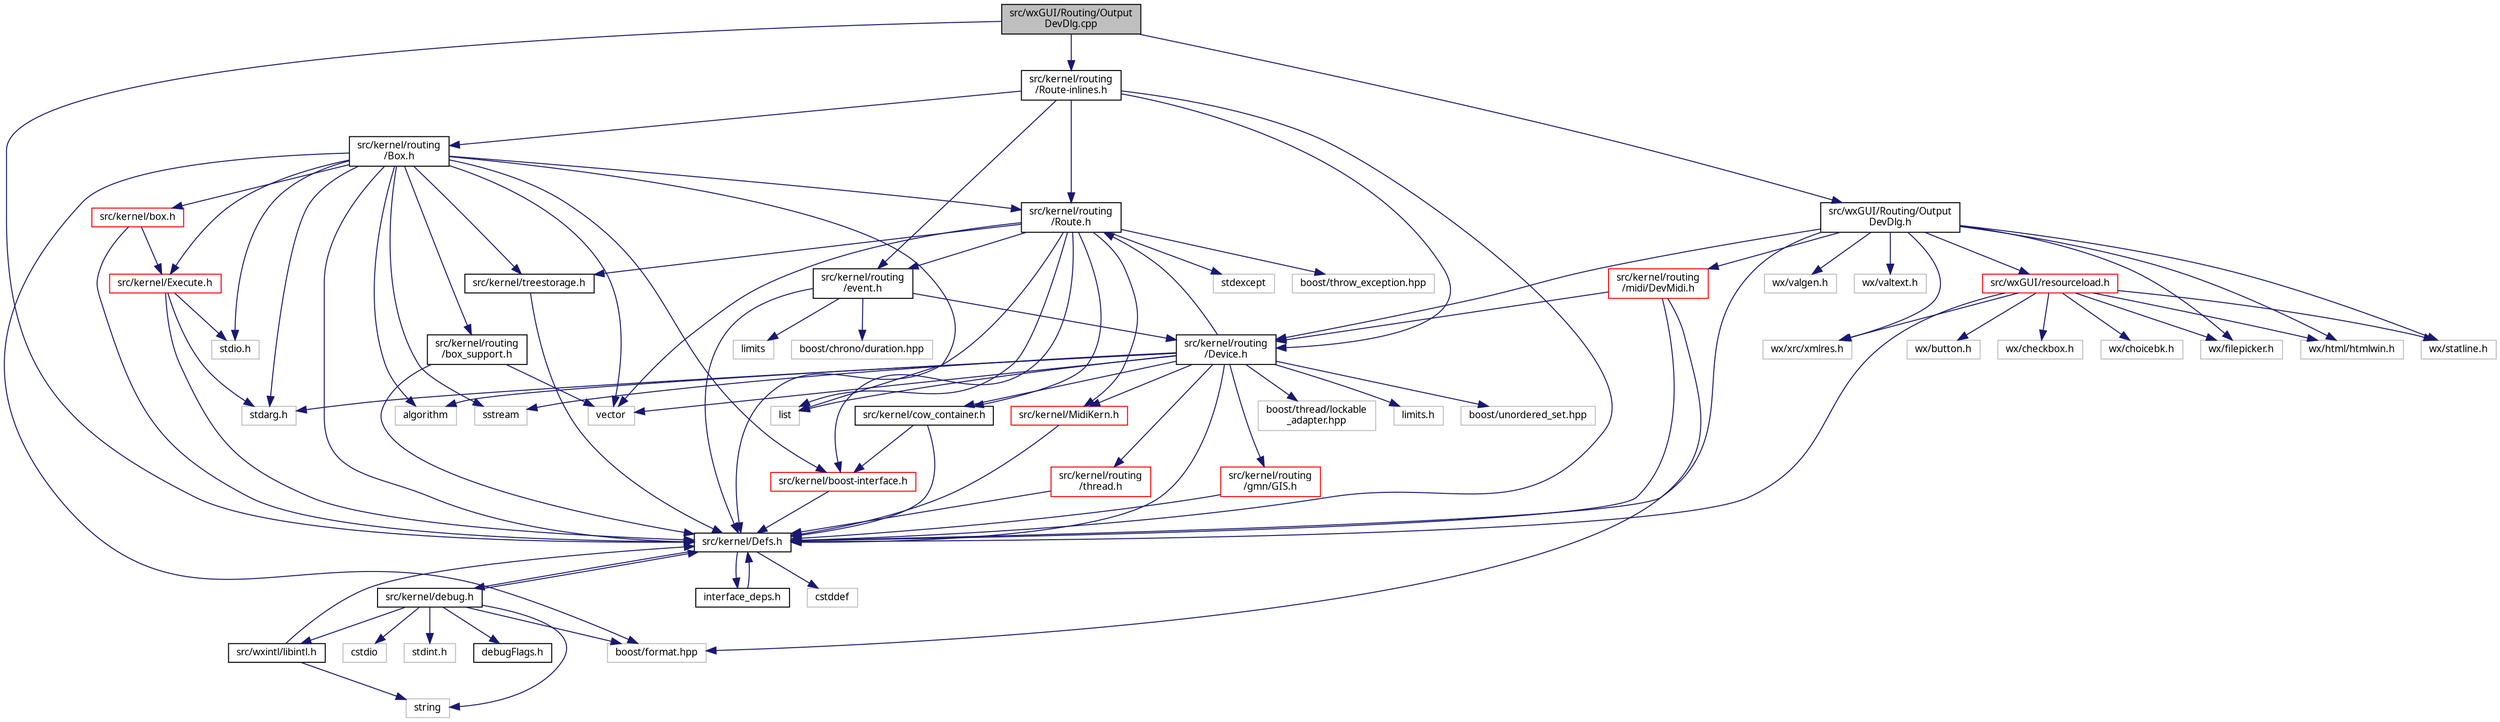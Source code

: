 digraph "src/wxGUI/Routing/OutputDevDlg.cpp"
{
  edge [fontname="Sans",fontsize="10",labelfontname="Sans",labelfontsize="10"];
  node [fontname="Sans",fontsize="10",shape=record];
  Node0 [label="src/wxGUI/Routing/Output\lDevDlg.cpp",height=0.2,width=0.4,color="black", fillcolor="grey75", style="filled", fontcolor="black"];
  Node0 -> Node1 [color="midnightblue",fontsize="10",style="solid",fontname="Sans"];
  Node1 [label="src/kernel/Defs.h",height=0.2,width=0.4,color="black", fillcolor="white", style="filled",URL="$d1/d73/Defs_8h.html",tooltip="Common definitions. "];
  Node1 -> Node2 [color="midnightblue",fontsize="10",style="solid",fontname="Sans"];
  Node2 [label="interface_deps.h",height=0.2,width=0.4,color="black", fillcolor="white", style="filled",URL="$de/ddd/interface__deps_8h.html"];
  Node2 -> Node1 [color="midnightblue",fontsize="10",style="solid",fontname="Sans"];
  Node1 -> Node3 [color="midnightblue",fontsize="10",style="solid",fontname="Sans"];
  Node3 [label="cstddef",height=0.2,width=0.4,color="grey75", fillcolor="white", style="filled"];
  Node1 -> Node4 [color="midnightblue",fontsize="10",style="solid",fontname="Sans"];
  Node4 [label="src/kernel/debug.h",height=0.2,width=0.4,color="black", fillcolor="white", style="filled",URL="$db/d16/debug_8h.html"];
  Node4 -> Node1 [color="midnightblue",fontsize="10",style="solid",fontname="Sans"];
  Node4 -> Node5 [color="midnightblue",fontsize="10",style="solid",fontname="Sans"];
  Node5 [label="src/wxintl/libintl.h",height=0.2,width=0.4,color="black", fillcolor="white", style="filled",URL="$d4/d64/libintl_8h.html"];
  Node5 -> Node1 [color="midnightblue",fontsize="10",style="solid",fontname="Sans"];
  Node5 -> Node6 [color="midnightblue",fontsize="10",style="solid",fontname="Sans"];
  Node6 [label="string",height=0.2,width=0.4,color="grey75", fillcolor="white", style="filled"];
  Node4 -> Node6 [color="midnightblue",fontsize="10",style="solid",fontname="Sans"];
  Node4 -> Node7 [color="midnightblue",fontsize="10",style="solid",fontname="Sans"];
  Node7 [label="cstdio",height=0.2,width=0.4,color="grey75", fillcolor="white", style="filled"];
  Node4 -> Node8 [color="midnightblue",fontsize="10",style="solid",fontname="Sans"];
  Node8 [label="boost/format.hpp",height=0.2,width=0.4,color="grey75", fillcolor="white", style="filled"];
  Node4 -> Node9 [color="midnightblue",fontsize="10",style="solid",fontname="Sans"];
  Node9 [label="stdint.h",height=0.2,width=0.4,color="grey75", fillcolor="white", style="filled"];
  Node4 -> Node10 [color="midnightblue",fontsize="10",style="solid",fontname="Sans"];
  Node10 [label="debugFlags.h",height=0.2,width=0.4,color="black", fillcolor="white", style="filled",URL="$d4/dab/debugFlags_8h.html",tooltip="Debug flags for mutabor debug mode. "];
  Node0 -> Node11 [color="midnightblue",fontsize="10",style="solid",fontname="Sans"];
  Node11 [label="src/kernel/routing\l/Route-inlines.h",height=0.2,width=0.4,color="black", fillcolor="white", style="filled",URL="$d2/d2c/Route-inlines_8h.html"];
  Node11 -> Node1 [color="midnightblue",fontsize="10",style="solid",fontname="Sans"];
  Node11 -> Node12 [color="midnightblue",fontsize="10",style="solid",fontname="Sans"];
  Node12 [label="src/kernel/routing\l/Route.h",height=0.2,width=0.4,color="black", fillcolor="white", style="filled",URL="$d1/d65/Route_8h.html",tooltip="Routing. "];
  Node12 -> Node1 [color="midnightblue",fontsize="10",style="solid",fontname="Sans"];
  Node12 -> Node13 [color="midnightblue",fontsize="10",style="solid",fontname="Sans"];
  Node13 [label="src/kernel/cow_container.h",height=0.2,width=0.4,color="black", fillcolor="white", style="filled",URL="$da/d28/cow__container_8h.html",tooltip="Copy on write container. "];
  Node13 -> Node1 [color="midnightblue",fontsize="10",style="solid",fontname="Sans"];
  Node13 -> Node14 [color="midnightblue",fontsize="10",style="solid",fontname="Sans"];
  Node14 [label="src/kernel/boost-interface.h",height=0.2,width=0.4,color="red", fillcolor="white", style="filled",URL="$d1/da4/boost-interface_8h.html",tooltip="Interface to the boost library. "];
  Node14 -> Node1 [color="midnightblue",fontsize="10",style="solid",fontname="Sans"];
  Node12 -> Node17 [color="midnightblue",fontsize="10",style="solid",fontname="Sans"];
  Node17 [label="src/kernel/MidiKern.h",height=0.2,width=0.4,color="red", fillcolor="white", style="filled",URL="$da/dfd/MidiKern_8h.html"];
  Node17 -> Node1 [color="midnightblue",fontsize="10",style="solid",fontname="Sans"];
  Node12 -> Node19 [color="midnightblue",fontsize="10",style="solid",fontname="Sans"];
  Node19 [label="src/kernel/treestorage.h",height=0.2,width=0.4,color="black", fillcolor="white", style="filled",URL="$db/dbe/treestorage_8h.html",tooltip="abstract class for tree like storage "];
  Node19 -> Node1 [color="midnightblue",fontsize="10",style="solid",fontname="Sans"];
  Node12 -> Node14 [color="midnightblue",fontsize="10",style="solid",fontname="Sans"];
  Node12 -> Node20 [color="midnightblue",fontsize="10",style="solid",fontname="Sans"];
  Node20 [label="list",height=0.2,width=0.4,color="grey75", fillcolor="white", style="filled"];
  Node12 -> Node21 [color="midnightblue",fontsize="10",style="solid",fontname="Sans"];
  Node21 [label="vector",height=0.2,width=0.4,color="grey75", fillcolor="white", style="filled"];
  Node12 -> Node22 [color="midnightblue",fontsize="10",style="solid",fontname="Sans"];
  Node22 [label="stdexcept",height=0.2,width=0.4,color="grey75", fillcolor="white", style="filled"];
  Node12 -> Node23 [color="midnightblue",fontsize="10",style="solid",fontname="Sans"];
  Node23 [label="boost/throw_exception.hpp",height=0.2,width=0.4,color="grey75", fillcolor="white", style="filled"];
  Node12 -> Node24 [color="midnightblue",fontsize="10",style="solid",fontname="Sans"];
  Node24 [label="src/kernel/routing\l/event.h",height=0.2,width=0.4,color="black", fillcolor="white", style="filled",URL="$dd/d20/event_8h.html"];
  Node24 -> Node1 [color="midnightblue",fontsize="10",style="solid",fontname="Sans"];
  Node24 -> Node25 [color="midnightblue",fontsize="10",style="solid",fontname="Sans"];
  Node25 [label="src/kernel/routing\l/Device.h",height=0.2,width=0.4,color="black", fillcolor="white", style="filled",URL="$de/d05/Device_8h.html",tooltip="Routing. "];
  Node25 -> Node1 [color="midnightblue",fontsize="10",style="solid",fontname="Sans"];
  Node25 -> Node13 [color="midnightblue",fontsize="10",style="solid",fontname="Sans"];
  Node25 -> Node26 [color="midnightblue",fontsize="10",style="solid",fontname="Sans"];
  Node26 [label="src/kernel/routing\l/gmn/GIS.h",height=0.2,width=0.4,color="red", fillcolor="white", style="filled",URL="$dd/d4d/GIS_8h.html"];
  Node26 -> Node1 [color="midnightblue",fontsize="10",style="solid",fontname="Sans"];
  Node25 -> Node12 [color="midnightblue",fontsize="10",style="solid",fontname="Sans"];
  Node25 -> Node31 [color="midnightblue",fontsize="10",style="solid",fontname="Sans"];
  Node31 [label="src/kernel/routing\l/thread.h",height=0.2,width=0.4,color="red", fillcolor="white", style="filled",URL="$db/dd5/thread_8h.html"];
  Node31 -> Node1 [color="midnightblue",fontsize="10",style="solid",fontname="Sans"];
  Node25 -> Node34 [color="midnightblue",fontsize="10",style="solid",fontname="Sans"];
  Node34 [label="boost/thread/lockable\l_adapter.hpp",height=0.2,width=0.4,color="grey75", fillcolor="white", style="filled"];
  Node25 -> Node17 [color="midnightblue",fontsize="10",style="solid",fontname="Sans"];
  Node25 -> Node21 [color="midnightblue",fontsize="10",style="solid",fontname="Sans"];
  Node25 -> Node20 [color="midnightblue",fontsize="10",style="solid",fontname="Sans"];
  Node25 -> Node35 [color="midnightblue",fontsize="10",style="solid",fontname="Sans"];
  Node35 [label="limits.h",height=0.2,width=0.4,color="grey75", fillcolor="white", style="filled"];
  Node25 -> Node36 [color="midnightblue",fontsize="10",style="solid",fontname="Sans"];
  Node36 [label="algorithm",height=0.2,width=0.4,color="grey75", fillcolor="white", style="filled"];
  Node25 -> Node37 [color="midnightblue",fontsize="10",style="solid",fontname="Sans"];
  Node37 [label="sstream",height=0.2,width=0.4,color="grey75", fillcolor="white", style="filled"];
  Node25 -> Node38 [color="midnightblue",fontsize="10",style="solid",fontname="Sans"];
  Node38 [label="stdarg.h",height=0.2,width=0.4,color="grey75", fillcolor="white", style="filled"];
  Node25 -> Node39 [color="midnightblue",fontsize="10",style="solid",fontname="Sans"];
  Node39 [label="boost/unordered_set.hpp",height=0.2,width=0.4,color="grey75", fillcolor="white", style="filled"];
  Node24 -> Node40 [color="midnightblue",fontsize="10",style="solid",fontname="Sans"];
  Node40 [label="boost/chrono/duration.hpp",height=0.2,width=0.4,color="grey75", fillcolor="white", style="filled"];
  Node24 -> Node41 [color="midnightblue",fontsize="10",style="solid",fontname="Sans"];
  Node41 [label="limits",height=0.2,width=0.4,color="grey75", fillcolor="white", style="filled"];
  Node11 -> Node25 [color="midnightblue",fontsize="10",style="solid",fontname="Sans"];
  Node11 -> Node42 [color="midnightblue",fontsize="10",style="solid",fontname="Sans"];
  Node42 [label="src/kernel/routing\l/Box.h",height=0.2,width=0.4,color="black", fillcolor="white", style="filled",URL="$de/d0f/Box_8h.html",tooltip="Mutabor Box for C++. "];
  Node42 -> Node1 [color="midnightblue",fontsize="10",style="solid",fontname="Sans"];
  Node42 -> Node19 [color="midnightblue",fontsize="10",style="solid",fontname="Sans"];
  Node42 -> Node14 [color="midnightblue",fontsize="10",style="solid",fontname="Sans"];
  Node42 -> Node12 [color="midnightblue",fontsize="10",style="solid",fontname="Sans"];
  Node42 -> Node43 [color="midnightblue",fontsize="10",style="solid",fontname="Sans"];
  Node43 [label="src/kernel/Execute.h",height=0.2,width=0.4,color="red", fillcolor="white", style="filled",URL="$de/d11/Execute_8h.html",tooltip="Execute tuning changes. "];
  Node43 -> Node1 [color="midnightblue",fontsize="10",style="solid",fontname="Sans"];
  Node43 -> Node45 [color="midnightblue",fontsize="10",style="solid",fontname="Sans"];
  Node45 [label="stdio.h",height=0.2,width=0.4,color="grey75", fillcolor="white", style="filled"];
  Node43 -> Node38 [color="midnightblue",fontsize="10",style="solid",fontname="Sans"];
  Node42 -> Node46 [color="midnightblue",fontsize="10",style="solid",fontname="Sans"];
  Node46 [label="src/kernel/box.h",height=0.2,width=0.4,color="red", fillcolor="white", style="filled",URL="$dc/d19/box_8h.html",tooltip="Description: Collect all properties, which are used by boxes. "];
  Node46 -> Node1 [color="midnightblue",fontsize="10",style="solid",fontname="Sans"];
  Node46 -> Node43 [color="midnightblue",fontsize="10",style="solid",fontname="Sans"];
  Node42 -> Node49 [color="midnightblue",fontsize="10",style="solid",fontname="Sans"];
  Node49 [label="src/kernel/routing\l/box_support.h",height=0.2,width=0.4,color="black", fillcolor="white", style="filled",URL="$d2/dfc/box__support_8h.html",tooltip="Mutabor Box for C++. "];
  Node49 -> Node1 [color="midnightblue",fontsize="10",style="solid",fontname="Sans"];
  Node49 -> Node21 [color="midnightblue",fontsize="10",style="solid",fontname="Sans"];
  Node42 -> Node21 [color="midnightblue",fontsize="10",style="solid",fontname="Sans"];
  Node42 -> Node20 [color="midnightblue",fontsize="10",style="solid",fontname="Sans"];
  Node42 -> Node36 [color="midnightblue",fontsize="10",style="solid",fontname="Sans"];
  Node42 -> Node37 [color="midnightblue",fontsize="10",style="solid",fontname="Sans"];
  Node42 -> Node38 [color="midnightblue",fontsize="10",style="solid",fontname="Sans"];
  Node42 -> Node45 [color="midnightblue",fontsize="10",style="solid",fontname="Sans"];
  Node42 -> Node8 [color="midnightblue",fontsize="10",style="solid",fontname="Sans"];
  Node11 -> Node24 [color="midnightblue",fontsize="10",style="solid",fontname="Sans"];
  Node0 -> Node50 [color="midnightblue",fontsize="10",style="solid",fontname="Sans"];
  Node50 [label="src/wxGUI/Routing/Output\lDevDlg.h",height=0.2,width=0.4,color="black", fillcolor="white", style="filled",URL="$de/d50/OutputDevDlg_8h.html"];
  Node50 -> Node1 [color="midnightblue",fontsize="10",style="solid",fontname="Sans"];
  Node50 -> Node51 [color="midnightblue",fontsize="10",style="solid",fontname="Sans"];
  Node51 [label="src/wxGUI/resourceload.h",height=0.2,width=0.4,color="red", fillcolor="white", style="filled",URL="$d3/daf/resourceload_8h.html"];
  Node51 -> Node1 [color="midnightblue",fontsize="10",style="solid",fontname="Sans"];
  Node51 -> Node52 [color="midnightblue",fontsize="10",style="solid",fontname="Sans"];
  Node52 [label="wx/button.h",height=0.2,width=0.4,color="grey75", fillcolor="white", style="filled"];
  Node51 -> Node53 [color="midnightblue",fontsize="10",style="solid",fontname="Sans"];
  Node53 [label="wx/checkbox.h",height=0.2,width=0.4,color="grey75", fillcolor="white", style="filled"];
  Node51 -> Node54 [color="midnightblue",fontsize="10",style="solid",fontname="Sans"];
  Node54 [label="wx/choicebk.h",height=0.2,width=0.4,color="grey75", fillcolor="white", style="filled"];
  Node51 -> Node56 [color="midnightblue",fontsize="10",style="solid",fontname="Sans"];
  Node56 [label="wx/filepicker.h",height=0.2,width=0.4,color="grey75", fillcolor="white", style="filled"];
  Node51 -> Node57 [color="midnightblue",fontsize="10",style="solid",fontname="Sans"];
  Node57 [label="wx/html/htmlwin.h",height=0.2,width=0.4,color="grey75", fillcolor="white", style="filled"];
  Node51 -> Node63 [color="midnightblue",fontsize="10",style="solid",fontname="Sans"];
  Node63 [label="wx/statline.h",height=0.2,width=0.4,color="grey75", fillcolor="white", style="filled"];
  Node51 -> Node65 [color="midnightblue",fontsize="10",style="solid",fontname="Sans"];
  Node65 [label="wx/xrc/xmlres.h",height=0.2,width=0.4,color="grey75", fillcolor="white", style="filled"];
  Node50 -> Node25 [color="midnightblue",fontsize="10",style="solid",fontname="Sans"];
  Node50 -> Node67 [color="midnightblue",fontsize="10",style="solid",fontname="Sans"];
  Node67 [label="src/kernel/routing\l/midi/DevMidi.h",height=0.2,width=0.4,color="red", fillcolor="white", style="filled",URL="$d4/da2/DevMidi_8h.html",tooltip="Classes for midi port. "];
  Node67 -> Node1 [color="midnightblue",fontsize="10",style="solid",fontname="Sans"];
  Node67 -> Node25 [color="midnightblue",fontsize="10",style="solid",fontname="Sans"];
  Node67 -> Node8 [color="midnightblue",fontsize="10",style="solid",fontname="Sans"];
  Node50 -> Node65 [color="midnightblue",fontsize="10",style="solid",fontname="Sans"];
  Node50 -> Node57 [color="midnightblue",fontsize="10",style="solid",fontname="Sans"];
  Node50 -> Node63 [color="midnightblue",fontsize="10",style="solid",fontname="Sans"];
  Node50 -> Node56 [color="midnightblue",fontsize="10",style="solid",fontname="Sans"];
  Node50 -> Node72 [color="midnightblue",fontsize="10",style="solid",fontname="Sans"];
  Node72 [label="wx/valgen.h",height=0.2,width=0.4,color="grey75", fillcolor="white", style="filled"];
  Node50 -> Node73 [color="midnightblue",fontsize="10",style="solid",fontname="Sans"];
  Node73 [label="wx/valtext.h",height=0.2,width=0.4,color="grey75", fillcolor="white", style="filled"];
}
